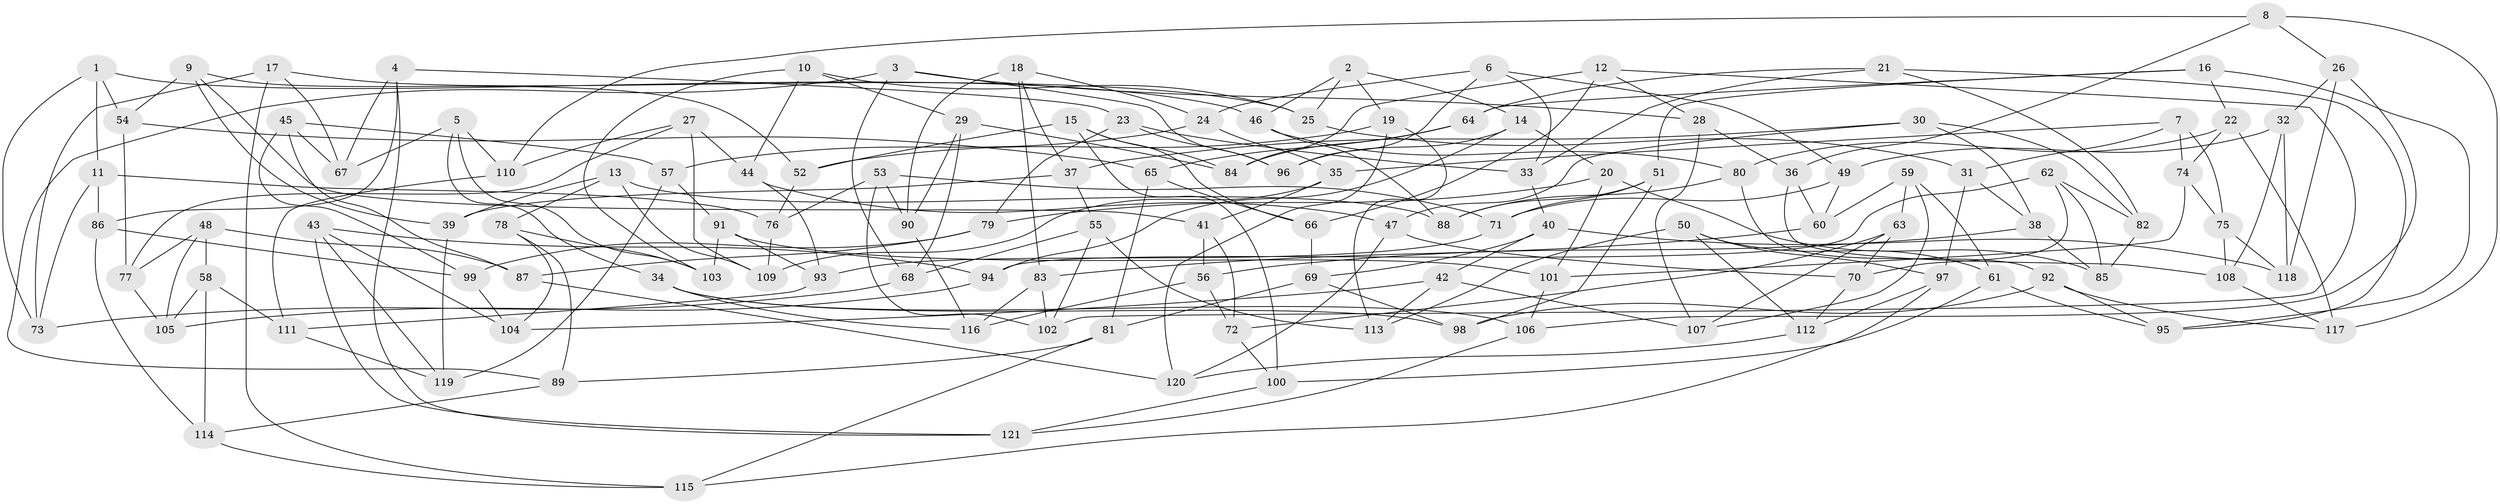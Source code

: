 // Generated by graph-tools (version 1.1) at 2025/03/03/09/25 03:03:04]
// undirected, 121 vertices, 242 edges
graph export_dot {
graph [start="1"]
  node [color=gray90,style=filled];
  1;
  2;
  3;
  4;
  5;
  6;
  7;
  8;
  9;
  10;
  11;
  12;
  13;
  14;
  15;
  16;
  17;
  18;
  19;
  20;
  21;
  22;
  23;
  24;
  25;
  26;
  27;
  28;
  29;
  30;
  31;
  32;
  33;
  34;
  35;
  36;
  37;
  38;
  39;
  40;
  41;
  42;
  43;
  44;
  45;
  46;
  47;
  48;
  49;
  50;
  51;
  52;
  53;
  54;
  55;
  56;
  57;
  58;
  59;
  60;
  61;
  62;
  63;
  64;
  65;
  66;
  67;
  68;
  69;
  70;
  71;
  72;
  73;
  74;
  75;
  76;
  77;
  78;
  79;
  80;
  81;
  82;
  83;
  84;
  85;
  86;
  87;
  88;
  89;
  90;
  91;
  92;
  93;
  94;
  95;
  96;
  97;
  98;
  99;
  100;
  101;
  102;
  103;
  104;
  105;
  106;
  107;
  108;
  109;
  110;
  111;
  112;
  113;
  114;
  115;
  116;
  117;
  118;
  119;
  120;
  121;
  1 -- 73;
  1 -- 54;
  1 -- 46;
  1 -- 11;
  2 -- 19;
  2 -- 14;
  2 -- 25;
  2 -- 46;
  3 -- 68;
  3 -- 96;
  3 -- 28;
  3 -- 89;
  4 -- 86;
  4 -- 23;
  4 -- 67;
  4 -- 121;
  5 -- 103;
  5 -- 67;
  5 -- 34;
  5 -- 110;
  6 -- 33;
  6 -- 24;
  6 -- 49;
  6 -- 96;
  7 -- 75;
  7 -- 74;
  7 -- 35;
  7 -- 31;
  8 -- 110;
  8 -- 36;
  8 -- 117;
  8 -- 26;
  9 -- 52;
  9 -- 41;
  9 -- 54;
  9 -- 39;
  10 -- 25;
  10 -- 29;
  10 -- 44;
  10 -- 103;
  11 -- 86;
  11 -- 73;
  11 -- 76;
  12 -- 102;
  12 -- 84;
  12 -- 66;
  12 -- 28;
  13 -- 109;
  13 -- 39;
  13 -- 88;
  13 -- 78;
  14 -- 94;
  14 -- 96;
  14 -- 20;
  15 -- 66;
  15 -- 84;
  15 -- 100;
  15 -- 52;
  16 -- 22;
  16 -- 51;
  16 -- 64;
  16 -- 95;
  17 -- 115;
  17 -- 67;
  17 -- 73;
  17 -- 25;
  18 -- 24;
  18 -- 90;
  18 -- 37;
  18 -- 83;
  19 -- 113;
  19 -- 52;
  19 -- 120;
  20 -- 101;
  20 -- 79;
  20 -- 85;
  21 -- 95;
  21 -- 82;
  21 -- 64;
  21 -- 33;
  22 -- 80;
  22 -- 117;
  22 -- 74;
  23 -- 96;
  23 -- 33;
  23 -- 79;
  24 -- 57;
  24 -- 35;
  25 -- 31;
  26 -- 106;
  26 -- 32;
  26 -- 118;
  27 -- 77;
  27 -- 44;
  27 -- 110;
  27 -- 109;
  28 -- 36;
  28 -- 107;
  29 -- 90;
  29 -- 84;
  29 -- 68;
  30 -- 38;
  30 -- 47;
  30 -- 82;
  30 -- 37;
  31 -- 38;
  31 -- 97;
  32 -- 49;
  32 -- 118;
  32 -- 108;
  33 -- 40;
  34 -- 116;
  34 -- 98;
  34 -- 106;
  35 -- 41;
  35 -- 109;
  36 -- 108;
  36 -- 60;
  37 -- 55;
  37 -- 39;
  38 -- 56;
  38 -- 85;
  39 -- 119;
  40 -- 69;
  40 -- 42;
  40 -- 118;
  41 -- 72;
  41 -- 56;
  42 -- 113;
  42 -- 107;
  42 -- 104;
  43 -- 94;
  43 -- 119;
  43 -- 104;
  43 -- 121;
  44 -- 47;
  44 -- 93;
  45 -- 99;
  45 -- 87;
  45 -- 67;
  45 -- 57;
  46 -- 80;
  46 -- 88;
  47 -- 70;
  47 -- 120;
  48 -- 87;
  48 -- 58;
  48 -- 77;
  48 -- 105;
  49 -- 60;
  49 -- 71;
  50 -- 113;
  50 -- 97;
  50 -- 61;
  50 -- 112;
  51 -- 88;
  51 -- 98;
  51 -- 71;
  52 -- 76;
  53 -- 71;
  53 -- 90;
  53 -- 102;
  53 -- 76;
  54 -- 65;
  54 -- 77;
  55 -- 102;
  55 -- 68;
  55 -- 113;
  56 -- 116;
  56 -- 72;
  57 -- 91;
  57 -- 119;
  58 -- 114;
  58 -- 105;
  58 -- 111;
  59 -- 63;
  59 -- 107;
  59 -- 61;
  59 -- 60;
  60 -- 83;
  61 -- 95;
  61 -- 100;
  62 -- 70;
  62 -- 94;
  62 -- 85;
  62 -- 82;
  63 -- 70;
  63 -- 72;
  63 -- 107;
  64 -- 65;
  64 -- 84;
  65 -- 66;
  65 -- 81;
  66 -- 69;
  68 -- 73;
  69 -- 81;
  69 -- 98;
  70 -- 112;
  71 -- 93;
  72 -- 100;
  74 -- 101;
  74 -- 75;
  75 -- 108;
  75 -- 118;
  76 -- 109;
  77 -- 105;
  78 -- 104;
  78 -- 89;
  78 -- 103;
  79 -- 99;
  79 -- 87;
  80 -- 88;
  80 -- 92;
  81 -- 89;
  81 -- 115;
  82 -- 85;
  83 -- 102;
  83 -- 116;
  86 -- 99;
  86 -- 114;
  87 -- 120;
  89 -- 114;
  90 -- 116;
  91 -- 101;
  91 -- 103;
  91 -- 93;
  92 -- 98;
  92 -- 117;
  92 -- 95;
  93 -- 111;
  94 -- 105;
  97 -- 115;
  97 -- 112;
  99 -- 104;
  100 -- 121;
  101 -- 106;
  106 -- 121;
  108 -- 117;
  110 -- 111;
  111 -- 119;
  112 -- 120;
  114 -- 115;
}
